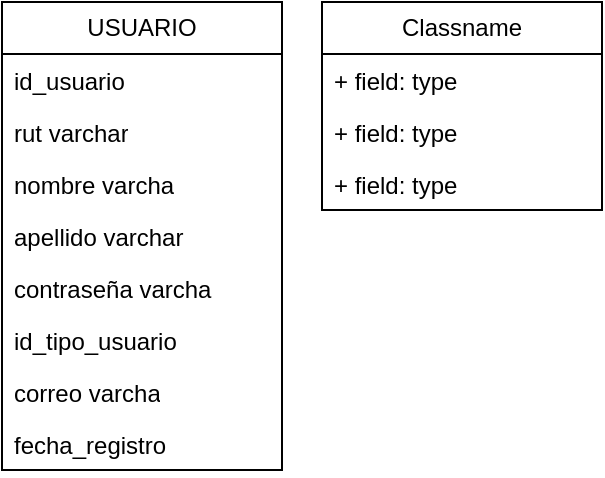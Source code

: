 <mxfile version="24.8.3">
  <diagram id="C5RBs43oDa-KdzZeNtuy" name="Page-1">
    <mxGraphModel dx="400" dy="209" grid="1" gridSize="10" guides="1" tooltips="1" connect="1" arrows="1" fold="1" page="1" pageScale="1" pageWidth="827" pageHeight="1169" math="0" shadow="0">
      <root>
        <mxCell id="WIyWlLk6GJQsqaUBKTNV-0" />
        <mxCell id="WIyWlLk6GJQsqaUBKTNV-1" parent="WIyWlLk6GJQsqaUBKTNV-0" />
        <mxCell id="T2vzoPXrQgE6WMvYvmB0-1" value="USUARIO" style="swimlane;fontStyle=0;childLayout=stackLayout;horizontal=1;startSize=26;fillColor=none;horizontalStack=0;resizeParent=1;resizeParentMax=0;resizeLast=0;collapsible=1;marginBottom=0;whiteSpace=wrap;html=1;" vertex="1" parent="WIyWlLk6GJQsqaUBKTNV-1">
          <mxGeometry x="230" y="508" width="140" height="234" as="geometry">
            <mxRectangle x="300" y="520" width="100" height="30" as="alternateBounds" />
          </mxGeometry>
        </mxCell>
        <mxCell id="T2vzoPXrQgE6WMvYvmB0-7" value="id_usuario" style="text;strokeColor=none;fillColor=none;align=left;verticalAlign=top;spacingLeft=4;spacingRight=4;overflow=hidden;rotatable=0;points=[[0,0.5],[1,0.5]];portConstraint=eastwest;whiteSpace=wrap;html=1;" vertex="1" parent="T2vzoPXrQgE6WMvYvmB0-1">
          <mxGeometry y="26" width="140" height="26" as="geometry" />
        </mxCell>
        <mxCell id="T2vzoPXrQgE6WMvYvmB0-8" value="rut varchar" style="text;strokeColor=none;fillColor=none;align=left;verticalAlign=top;spacingLeft=4;spacingRight=4;overflow=hidden;rotatable=0;points=[[0,0.5],[1,0.5]];portConstraint=eastwest;whiteSpace=wrap;html=1;" vertex="1" parent="T2vzoPXrQgE6WMvYvmB0-1">
          <mxGeometry y="52" width="140" height="26" as="geometry" />
        </mxCell>
        <mxCell id="T2vzoPXrQgE6WMvYvmB0-2" value="nombre varcha" style="text;strokeColor=none;fillColor=none;align=left;verticalAlign=top;spacingLeft=4;spacingRight=4;overflow=hidden;rotatable=0;points=[[0,0.5],[1,0.5]];portConstraint=eastwest;whiteSpace=wrap;html=1;" vertex="1" parent="T2vzoPXrQgE6WMvYvmB0-1">
          <mxGeometry y="78" width="140" height="26" as="geometry" />
        </mxCell>
        <mxCell id="T2vzoPXrQgE6WMvYvmB0-3" value="apellido varchar" style="text;strokeColor=none;fillColor=none;align=left;verticalAlign=top;spacingLeft=4;spacingRight=4;overflow=hidden;rotatable=0;points=[[0,0.5],[1,0.5]];portConstraint=eastwest;whiteSpace=wrap;html=1;" vertex="1" parent="T2vzoPXrQgE6WMvYvmB0-1">
          <mxGeometry y="104" width="140" height="26" as="geometry" />
        </mxCell>
        <mxCell id="T2vzoPXrQgE6WMvYvmB0-4" value="contraseña varcha&lt;div&gt;&lt;span style=&quot;white-space: pre;&quot;&gt;&#x9;&lt;/span&gt;&lt;span style=&quot;white-space: pre;&quot;&gt;&#x9;&lt;/span&gt;&lt;br&gt;&lt;/div&gt;" style="text;strokeColor=none;fillColor=none;align=left;verticalAlign=top;spacingLeft=4;spacingRight=4;overflow=hidden;rotatable=0;points=[[0,0.5],[1,0.5]];portConstraint=eastwest;whiteSpace=wrap;html=1;" vertex="1" parent="T2vzoPXrQgE6WMvYvmB0-1">
          <mxGeometry y="130" width="140" height="26" as="geometry" />
        </mxCell>
        <mxCell id="T2vzoPXrQgE6WMvYvmB0-14" value="id_tipo_usuario" style="text;strokeColor=none;fillColor=none;align=left;verticalAlign=top;spacingLeft=4;spacingRight=4;overflow=hidden;rotatable=0;points=[[0,0.5],[1,0.5]];portConstraint=eastwest;whiteSpace=wrap;html=1;" vertex="1" parent="T2vzoPXrQgE6WMvYvmB0-1">
          <mxGeometry y="156" width="140" height="26" as="geometry" />
        </mxCell>
        <mxCell id="T2vzoPXrQgE6WMvYvmB0-6" value="correo varcha&lt;div&gt;&lt;br&gt;&lt;/div&gt;" style="text;strokeColor=none;fillColor=none;align=left;verticalAlign=top;spacingLeft=4;spacingRight=4;overflow=hidden;rotatable=0;points=[[0,0.5],[1,0.5]];portConstraint=eastwest;whiteSpace=wrap;html=1;" vertex="1" parent="T2vzoPXrQgE6WMvYvmB0-1">
          <mxGeometry y="182" width="140" height="26" as="geometry" />
        </mxCell>
        <mxCell id="T2vzoPXrQgE6WMvYvmB0-9" value="fecha_registro" style="text;strokeColor=none;fillColor=none;align=left;verticalAlign=top;spacingLeft=4;spacingRight=4;overflow=hidden;rotatable=0;points=[[0,0.5],[1,0.5]];portConstraint=eastwest;whiteSpace=wrap;html=1;" vertex="1" parent="T2vzoPXrQgE6WMvYvmB0-1">
          <mxGeometry y="208" width="140" height="26" as="geometry" />
        </mxCell>
        <mxCell id="T2vzoPXrQgE6WMvYvmB0-10" value="Classname" style="swimlane;fontStyle=0;childLayout=stackLayout;horizontal=1;startSize=26;fillColor=none;horizontalStack=0;resizeParent=1;resizeParentMax=0;resizeLast=0;collapsible=1;marginBottom=0;whiteSpace=wrap;html=1;" vertex="1" parent="WIyWlLk6GJQsqaUBKTNV-1">
          <mxGeometry x="390" y="508" width="140" height="104" as="geometry" />
        </mxCell>
        <mxCell id="T2vzoPXrQgE6WMvYvmB0-11" value="+ field: type" style="text;strokeColor=none;fillColor=none;align=left;verticalAlign=top;spacingLeft=4;spacingRight=4;overflow=hidden;rotatable=0;points=[[0,0.5],[1,0.5]];portConstraint=eastwest;whiteSpace=wrap;html=1;" vertex="1" parent="T2vzoPXrQgE6WMvYvmB0-10">
          <mxGeometry y="26" width="140" height="26" as="geometry" />
        </mxCell>
        <mxCell id="T2vzoPXrQgE6WMvYvmB0-12" value="+ field: type" style="text;strokeColor=none;fillColor=none;align=left;verticalAlign=top;spacingLeft=4;spacingRight=4;overflow=hidden;rotatable=0;points=[[0,0.5],[1,0.5]];portConstraint=eastwest;whiteSpace=wrap;html=1;" vertex="1" parent="T2vzoPXrQgE6WMvYvmB0-10">
          <mxGeometry y="52" width="140" height="26" as="geometry" />
        </mxCell>
        <mxCell id="T2vzoPXrQgE6WMvYvmB0-13" value="+ field: type" style="text;strokeColor=none;fillColor=none;align=left;verticalAlign=top;spacingLeft=4;spacingRight=4;overflow=hidden;rotatable=0;points=[[0,0.5],[1,0.5]];portConstraint=eastwest;whiteSpace=wrap;html=1;" vertex="1" parent="T2vzoPXrQgE6WMvYvmB0-10">
          <mxGeometry y="78" width="140" height="26" as="geometry" />
        </mxCell>
      </root>
    </mxGraphModel>
  </diagram>
</mxfile>

